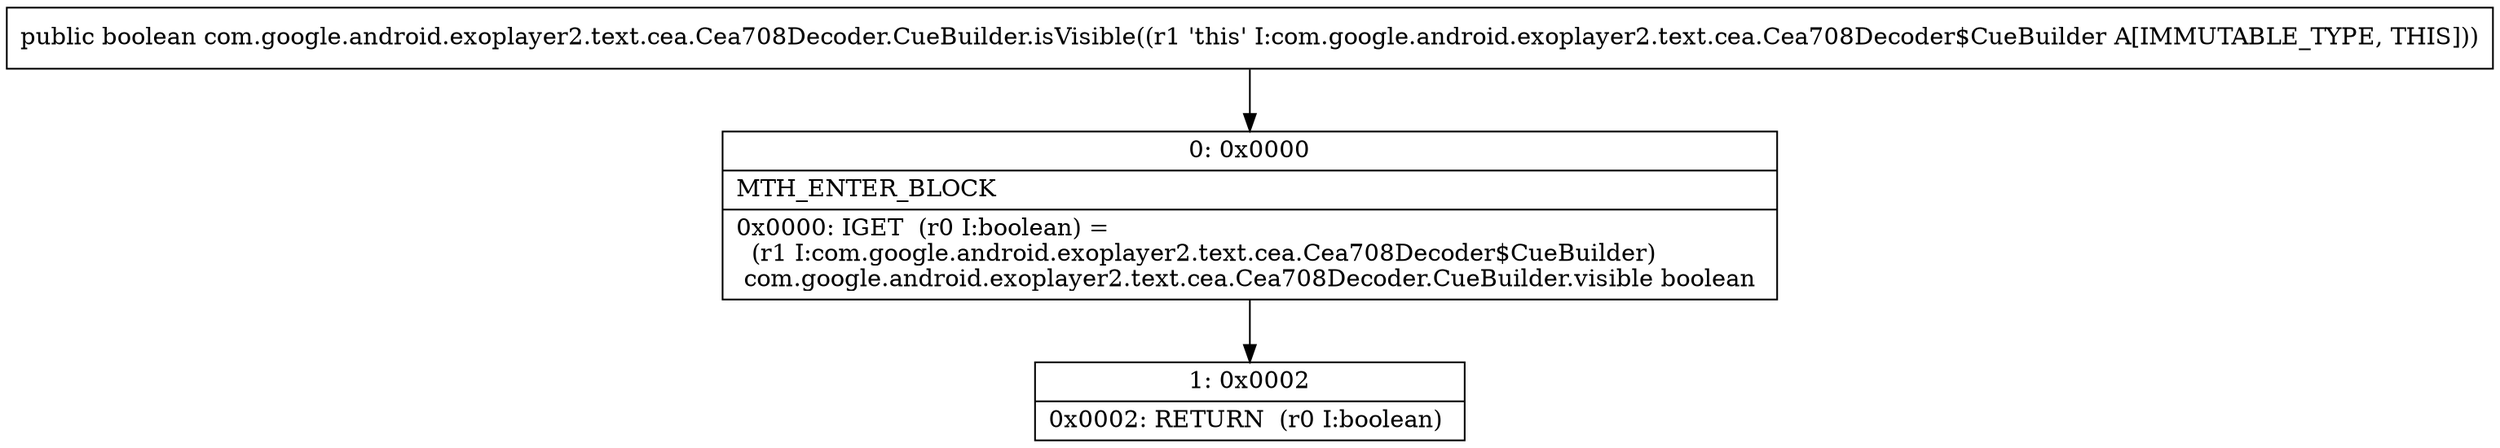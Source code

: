digraph "CFG forcom.google.android.exoplayer2.text.cea.Cea708Decoder.CueBuilder.isVisible()Z" {
Node_0 [shape=record,label="{0\:\ 0x0000|MTH_ENTER_BLOCK\l|0x0000: IGET  (r0 I:boolean) = \l  (r1 I:com.google.android.exoplayer2.text.cea.Cea708Decoder$CueBuilder)\l com.google.android.exoplayer2.text.cea.Cea708Decoder.CueBuilder.visible boolean \l}"];
Node_1 [shape=record,label="{1\:\ 0x0002|0x0002: RETURN  (r0 I:boolean) \l}"];
MethodNode[shape=record,label="{public boolean com.google.android.exoplayer2.text.cea.Cea708Decoder.CueBuilder.isVisible((r1 'this' I:com.google.android.exoplayer2.text.cea.Cea708Decoder$CueBuilder A[IMMUTABLE_TYPE, THIS])) }"];
MethodNode -> Node_0;
Node_0 -> Node_1;
}

